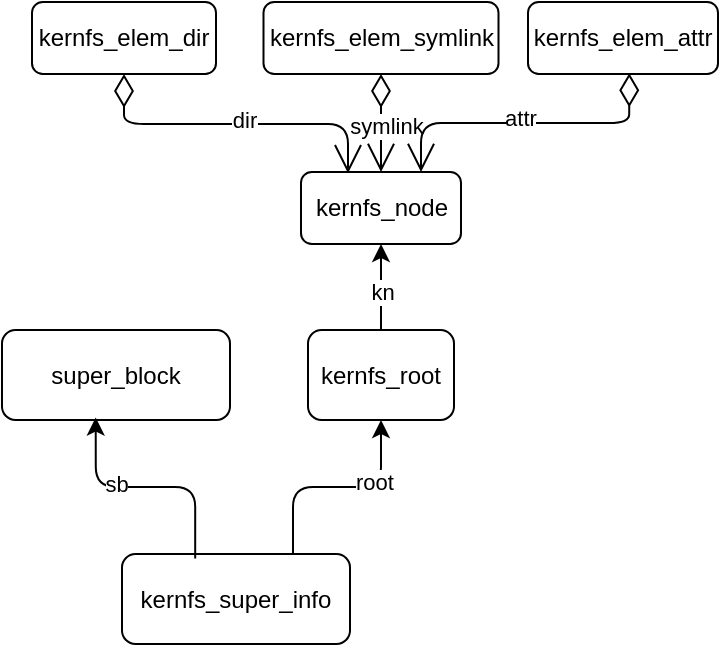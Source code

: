 <mxfile version="23.0.2" type="github">
  <diagram name="第 1 页" id="ab_zVHEHfH6Nfnaf-DI3">
    <mxGraphModel dx="916" dy="226" grid="0" gridSize="10" guides="1" tooltips="1" connect="1" arrows="1" fold="1" page="0" pageScale="1" pageWidth="827" pageHeight="1169" math="0" shadow="0">
      <root>
        <mxCell id="0" />
        <mxCell id="1" parent="0" />
        <mxCell id="NQ7LKWeXGkGJgGuX15Nx-6" style="edgeStyle=orthogonalEdgeStyle;rounded=1;orthogonalLoop=1;jettySize=auto;html=1;entryX=0.5;entryY=1;entryDx=0;entryDy=0;curved=0;exitX=0.75;exitY=0;exitDx=0;exitDy=0;" edge="1" parent="1" source="NQ7LKWeXGkGJgGuX15Nx-1" target="NQ7LKWeXGkGJgGuX15Nx-4">
          <mxGeometry relative="1" as="geometry" />
        </mxCell>
        <mxCell id="NQ7LKWeXGkGJgGuX15Nx-8" value="root" style="edgeLabel;html=1;align=center;verticalAlign=middle;resizable=0;points=[];" vertex="1" connectable="0" parent="NQ7LKWeXGkGJgGuX15Nx-6">
          <mxGeometry x="0.323" y="4" relative="1" as="geometry">
            <mxPoint y="1" as="offset" />
          </mxGeometry>
        </mxCell>
        <mxCell id="NQ7LKWeXGkGJgGuX15Nx-1" value="kernfs_super_info" style="rounded=1;whiteSpace=wrap;html=1;" vertex="1" parent="1">
          <mxGeometry x="47" y="386" width="114" height="45" as="geometry" />
        </mxCell>
        <mxCell id="NQ7LKWeXGkGJgGuX15Nx-3" value="super_block" style="rounded=1;whiteSpace=wrap;html=1;" vertex="1" parent="1">
          <mxGeometry x="-13" y="274" width="114" height="45" as="geometry" />
        </mxCell>
        <mxCell id="NQ7LKWeXGkGJgGuX15Nx-10" style="edgeStyle=orthogonalEdgeStyle;rounded=0;orthogonalLoop=1;jettySize=auto;html=1;entryX=0.5;entryY=1;entryDx=0;entryDy=0;" edge="1" parent="1" source="NQ7LKWeXGkGJgGuX15Nx-4" target="NQ7LKWeXGkGJgGuX15Nx-9">
          <mxGeometry relative="1" as="geometry" />
        </mxCell>
        <mxCell id="NQ7LKWeXGkGJgGuX15Nx-11" value="kn" style="edgeLabel;html=1;align=center;verticalAlign=middle;resizable=0;points=[];" vertex="1" connectable="0" parent="NQ7LKWeXGkGJgGuX15Nx-10">
          <mxGeometry x="-0.532" y="2" relative="1" as="geometry">
            <mxPoint x="2" y="-9" as="offset" />
          </mxGeometry>
        </mxCell>
        <mxCell id="NQ7LKWeXGkGJgGuX15Nx-4" value="kernfs_root" style="rounded=1;whiteSpace=wrap;html=1;" vertex="1" parent="1">
          <mxGeometry x="140" y="274" width="73" height="45" as="geometry" />
        </mxCell>
        <mxCell id="NQ7LKWeXGkGJgGuX15Nx-5" style="edgeStyle=orthogonalEdgeStyle;rounded=1;orthogonalLoop=1;jettySize=auto;html=1;entryX=0.411;entryY=0.973;entryDx=0;entryDy=0;entryPerimeter=0;curved=0;exitX=0.321;exitY=0.049;exitDx=0;exitDy=0;exitPerimeter=0;" edge="1" parent="1" source="NQ7LKWeXGkGJgGuX15Nx-1" target="NQ7LKWeXGkGJgGuX15Nx-3">
          <mxGeometry relative="1" as="geometry" />
        </mxCell>
        <mxCell id="NQ7LKWeXGkGJgGuX15Nx-7" value="sb" style="edgeLabel;html=1;align=center;verticalAlign=middle;resizable=0;points=[];" vertex="1" connectable="0" parent="NQ7LKWeXGkGJgGuX15Nx-5">
          <mxGeometry x="0.254" y="-3" relative="1" as="geometry">
            <mxPoint y="1" as="offset" />
          </mxGeometry>
        </mxCell>
        <mxCell id="NQ7LKWeXGkGJgGuX15Nx-9" value="kernfs_node" style="rounded=1;whiteSpace=wrap;html=1;" vertex="1" parent="1">
          <mxGeometry x="136.5" y="195" width="80" height="36" as="geometry" />
        </mxCell>
        <mxCell id="NQ7LKWeXGkGJgGuX15Nx-12" value="kernfs_elem_dir" style="rounded=1;whiteSpace=wrap;html=1;" vertex="1" parent="1">
          <mxGeometry x="2" y="110" width="92" height="36" as="geometry" />
        </mxCell>
        <mxCell id="NQ7LKWeXGkGJgGuX15Nx-13" value="" style="endArrow=open;html=1;endSize=12;startArrow=diamondThin;startSize=14;startFill=0;edgeStyle=orthogonalEdgeStyle;align=left;verticalAlign=bottom;rounded=1;exitX=0.5;exitY=1;exitDx=0;exitDy=0;curved=0;entryX=0.299;entryY=0.017;entryDx=0;entryDy=0;entryPerimeter=0;" edge="1" parent="1" source="NQ7LKWeXGkGJgGuX15Nx-12" target="NQ7LKWeXGkGJgGuX15Nx-9">
          <mxGeometry x="-1" y="3" relative="1" as="geometry">
            <mxPoint x="298" y="449" as="sourcePoint" />
            <mxPoint x="158" y="191" as="targetPoint" />
            <Array as="points">
              <mxPoint x="48" y="171" />
              <mxPoint x="160" y="171" />
              <mxPoint x="160" y="196" />
            </Array>
            <mxPoint as="offset" />
          </mxGeometry>
        </mxCell>
        <mxCell id="NQ7LKWeXGkGJgGuX15Nx-14" value="dir" style="edgeLabel;html=1;align=center;verticalAlign=middle;resizable=0;points=[];" vertex="1" connectable="0" parent="NQ7LKWeXGkGJgGuX15Nx-13">
          <mxGeometry x="0.048" y="2" relative="1" as="geometry">
            <mxPoint as="offset" />
          </mxGeometry>
        </mxCell>
        <mxCell id="NQ7LKWeXGkGJgGuX15Nx-15" value="kernfs_elem_symlink" style="rounded=1;whiteSpace=wrap;html=1;" vertex="1" parent="1">
          <mxGeometry x="117.75" y="110" width="117.5" height="36" as="geometry" />
        </mxCell>
        <mxCell id="NQ7LKWeXGkGJgGuX15Nx-16" value="" style="endArrow=open;html=1;endSize=12;startArrow=diamondThin;startSize=14;startFill=0;edgeStyle=orthogonalEdgeStyle;align=left;verticalAlign=bottom;rounded=1;entryX=0.5;entryY=0;entryDx=0;entryDy=0;exitX=0.5;exitY=1;exitDx=0;exitDy=0;curved=0;" edge="1" parent="1" source="NQ7LKWeXGkGJgGuX15Nx-15" target="NQ7LKWeXGkGJgGuX15Nx-9">
          <mxGeometry x="-1" y="3" relative="1" as="geometry">
            <mxPoint x="58" y="156" as="sourcePoint" />
            <mxPoint x="187" y="205" as="targetPoint" />
            <mxPoint as="offset" />
          </mxGeometry>
        </mxCell>
        <mxCell id="NQ7LKWeXGkGJgGuX15Nx-17" value="symlink" style="edgeLabel;html=1;align=center;verticalAlign=middle;resizable=0;points=[];" vertex="1" connectable="0" parent="NQ7LKWeXGkGJgGuX15Nx-16">
          <mxGeometry x="0.048" y="2" relative="1" as="geometry">
            <mxPoint as="offset" />
          </mxGeometry>
        </mxCell>
        <mxCell id="NQ7LKWeXGkGJgGuX15Nx-18" value="kernfs_elem_attr" style="rounded=1;whiteSpace=wrap;html=1;" vertex="1" parent="1">
          <mxGeometry x="250" y="110" width="95" height="36" as="geometry" />
        </mxCell>
        <mxCell id="NQ7LKWeXGkGJgGuX15Nx-19" value="" style="endArrow=open;html=1;endSize=12;startArrow=diamondThin;startSize=14;startFill=0;edgeStyle=orthogonalEdgeStyle;align=left;verticalAlign=bottom;rounded=1;entryX=0.75;entryY=0;entryDx=0;entryDy=0;exitX=0.533;exitY=0.991;exitDx=0;exitDy=0;curved=0;exitPerimeter=0;" edge="1" parent="1" source="NQ7LKWeXGkGJgGuX15Nx-18" target="NQ7LKWeXGkGJgGuX15Nx-9">
          <mxGeometry x="-1" y="3" relative="1" as="geometry">
            <mxPoint x="187" y="156" as="sourcePoint" />
            <mxPoint x="187" y="205" as="targetPoint" />
            <mxPoint as="offset" />
          </mxGeometry>
        </mxCell>
        <mxCell id="NQ7LKWeXGkGJgGuX15Nx-20" value="attr" style="edgeLabel;html=1;align=center;verticalAlign=middle;resizable=0;points=[];" vertex="1" connectable="0" parent="NQ7LKWeXGkGJgGuX15Nx-19">
          <mxGeometry x="0.048" y="2" relative="1" as="geometry">
            <mxPoint x="1" y="-5" as="offset" />
          </mxGeometry>
        </mxCell>
      </root>
    </mxGraphModel>
  </diagram>
</mxfile>
